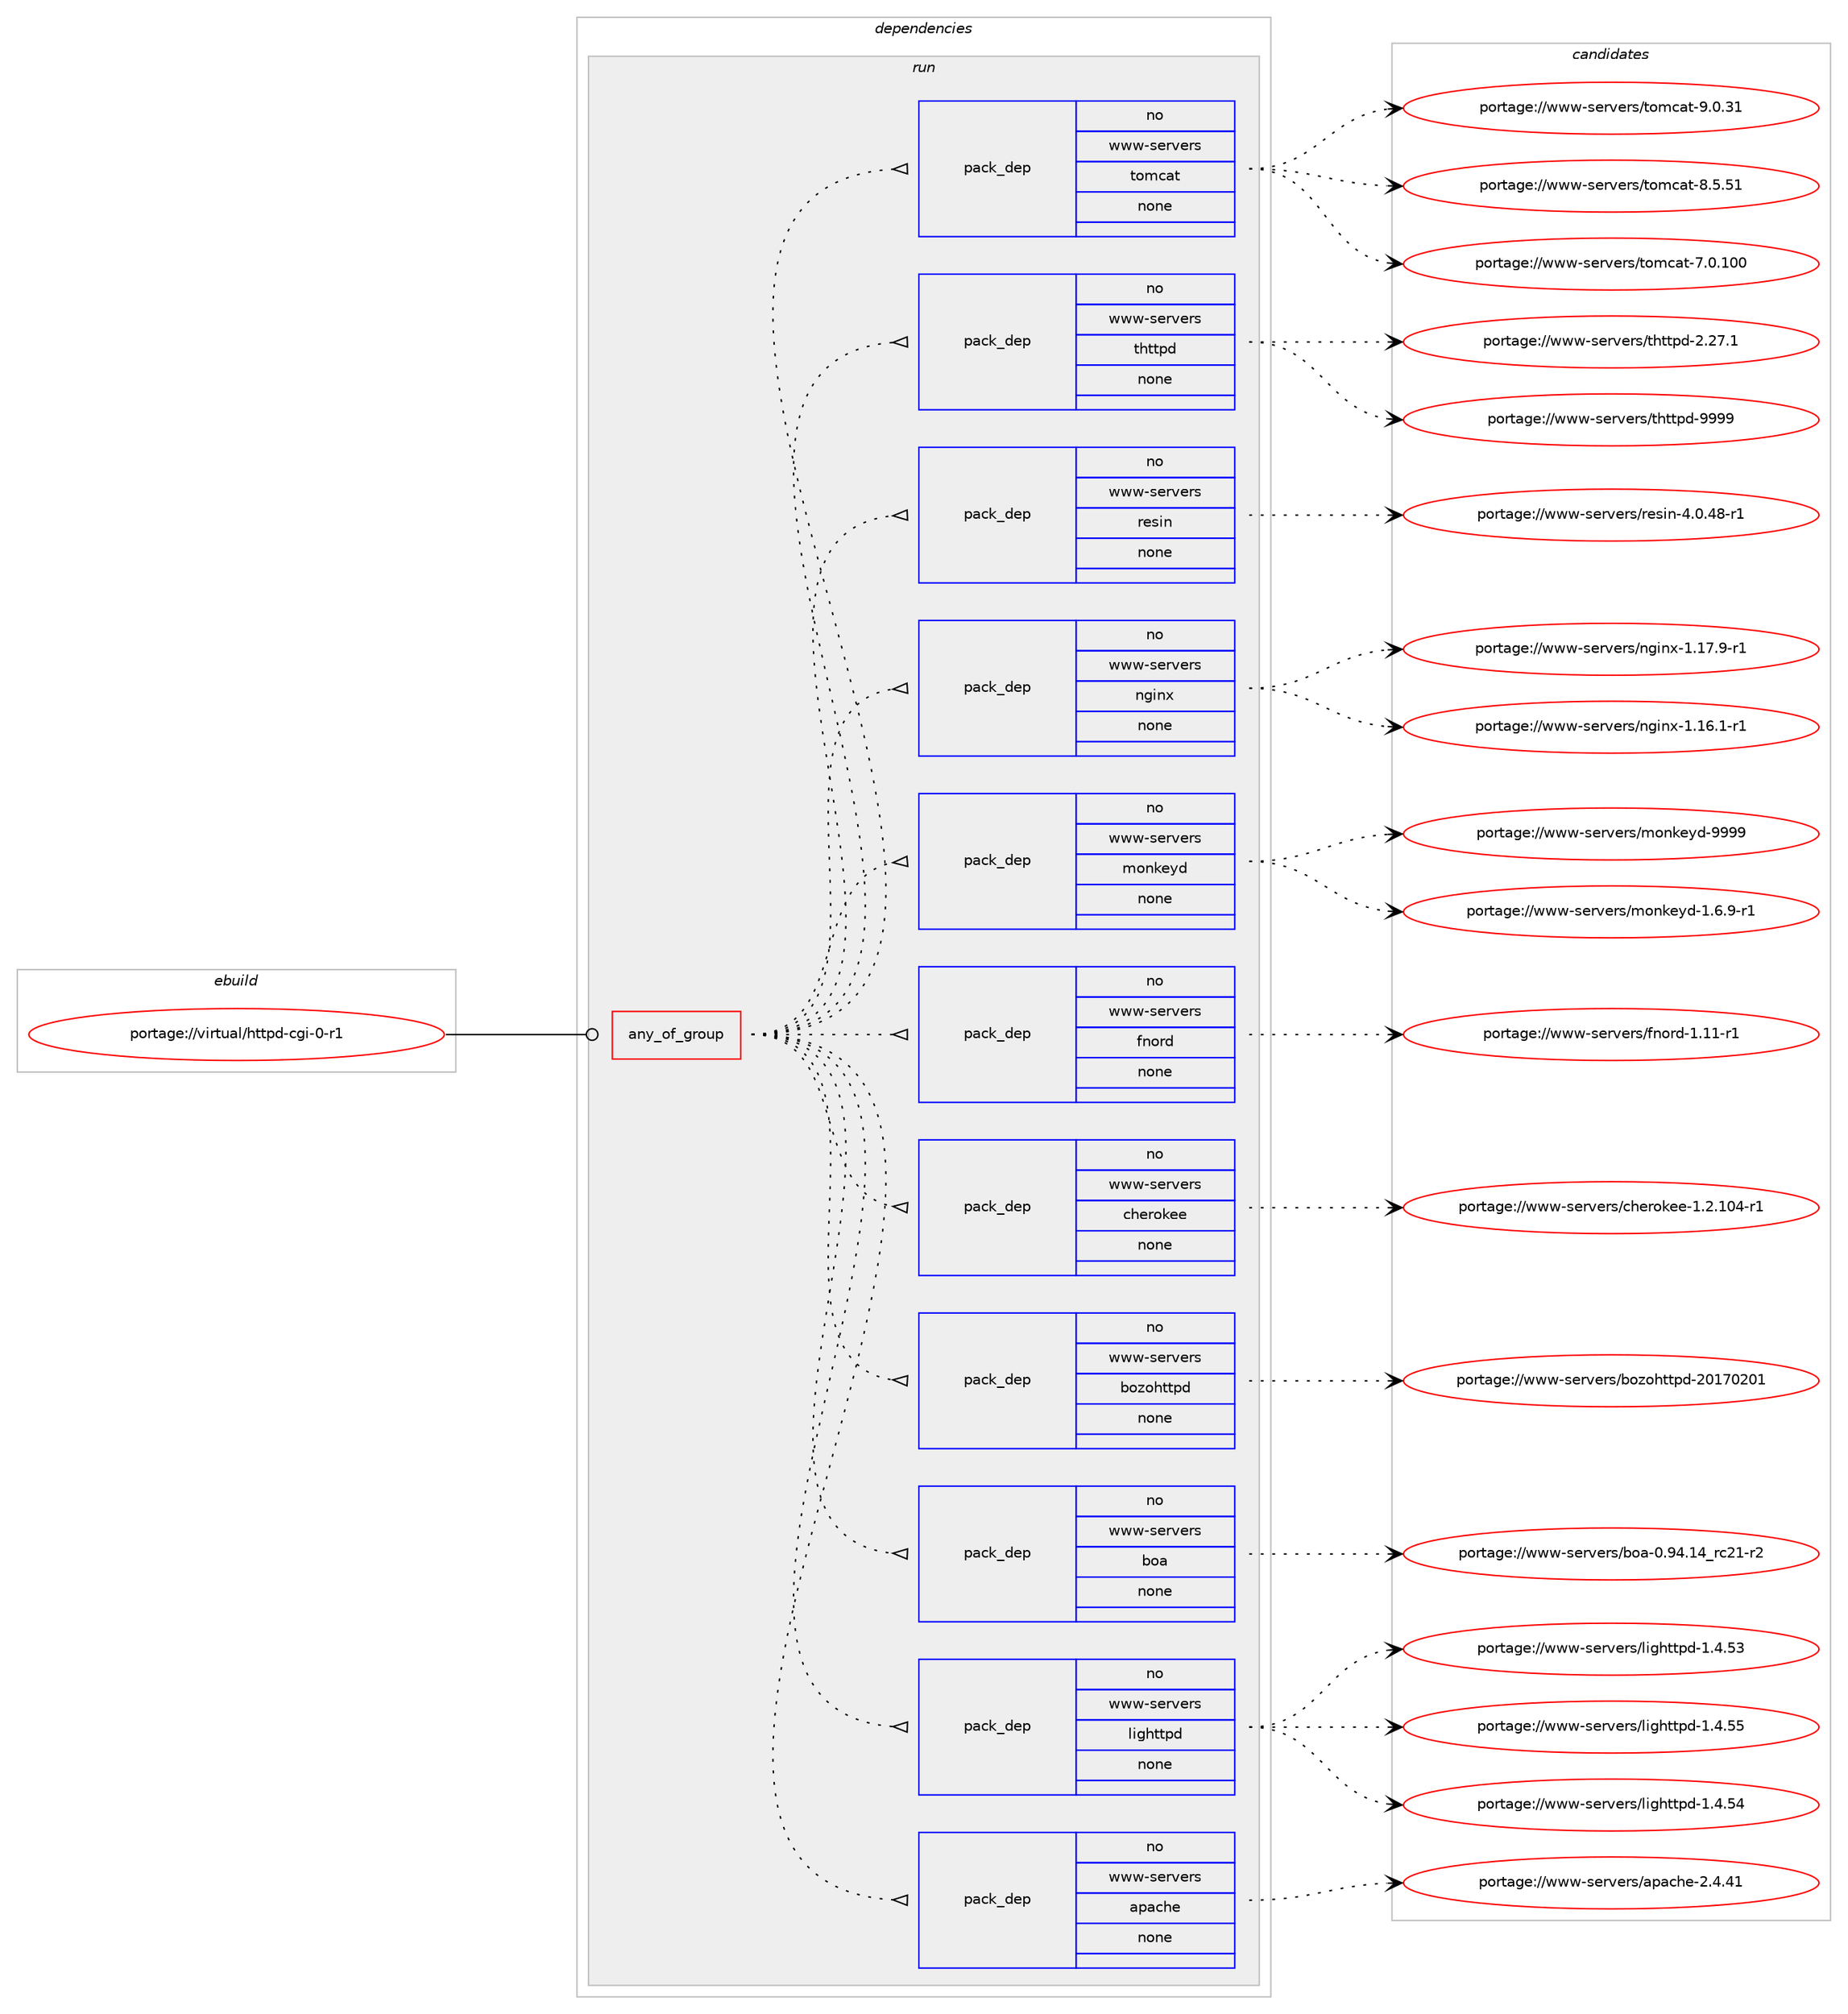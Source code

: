 digraph prolog {

# *************
# Graph options
# *************

newrank=true;
concentrate=true;
compound=true;
graph [rankdir=LR,fontname=Helvetica,fontsize=10,ranksep=1.5];#, ranksep=2.5, nodesep=0.2];
edge  [arrowhead=vee];
node  [fontname=Helvetica,fontsize=10];

# **********
# The ebuild
# **********

subgraph cluster_leftcol {
color=gray;
rank=same;
label=<<i>ebuild</i>>;
id [label="portage://virtual/httpd-cgi-0-r1", color=red, width=4, href="../virtual/httpd-cgi-0-r1.svg"];
}

# ****************
# The dependencies
# ****************

subgraph cluster_midcol {
color=gray;
label=<<i>dependencies</i>>;
subgraph cluster_compile {
fillcolor="#eeeeee";
style=filled;
label=<<i>compile</i>>;
}
subgraph cluster_compileandrun {
fillcolor="#eeeeee";
style=filled;
label=<<i>compile and run</i>>;
}
subgraph cluster_run {
fillcolor="#eeeeee";
style=filled;
label=<<i>run</i>>;
subgraph any533 {
dependency20929 [label=<<TABLE BORDER="0" CELLBORDER="1" CELLSPACING="0" CELLPADDING="4"><TR><TD CELLPADDING="10">any_of_group</TD></TR></TABLE>>, shape=none, color=red];subgraph pack17308 {
dependency20930 [label=<<TABLE BORDER="0" CELLBORDER="1" CELLSPACING="0" CELLPADDING="4" WIDTH="220"><TR><TD ROWSPAN="6" CELLPADDING="30">pack_dep</TD></TR><TR><TD WIDTH="110">no</TD></TR><TR><TD>www-servers</TD></TR><TR><TD>apache</TD></TR><TR><TD>none</TD></TR><TR><TD></TD></TR></TABLE>>, shape=none, color=blue];
}
dependency20929:e -> dependency20930:w [weight=20,style="dotted",arrowhead="oinv"];
subgraph pack17309 {
dependency20931 [label=<<TABLE BORDER="0" CELLBORDER="1" CELLSPACING="0" CELLPADDING="4" WIDTH="220"><TR><TD ROWSPAN="6" CELLPADDING="30">pack_dep</TD></TR><TR><TD WIDTH="110">no</TD></TR><TR><TD>www-servers</TD></TR><TR><TD>lighttpd</TD></TR><TR><TD>none</TD></TR><TR><TD></TD></TR></TABLE>>, shape=none, color=blue];
}
dependency20929:e -> dependency20931:w [weight=20,style="dotted",arrowhead="oinv"];
subgraph pack17310 {
dependency20932 [label=<<TABLE BORDER="0" CELLBORDER="1" CELLSPACING="0" CELLPADDING="4" WIDTH="220"><TR><TD ROWSPAN="6" CELLPADDING="30">pack_dep</TD></TR><TR><TD WIDTH="110">no</TD></TR><TR><TD>www-servers</TD></TR><TR><TD>boa</TD></TR><TR><TD>none</TD></TR><TR><TD></TD></TR></TABLE>>, shape=none, color=blue];
}
dependency20929:e -> dependency20932:w [weight=20,style="dotted",arrowhead="oinv"];
subgraph pack17311 {
dependency20933 [label=<<TABLE BORDER="0" CELLBORDER="1" CELLSPACING="0" CELLPADDING="4" WIDTH="220"><TR><TD ROWSPAN="6" CELLPADDING="30">pack_dep</TD></TR><TR><TD WIDTH="110">no</TD></TR><TR><TD>www-servers</TD></TR><TR><TD>bozohttpd</TD></TR><TR><TD>none</TD></TR><TR><TD></TD></TR></TABLE>>, shape=none, color=blue];
}
dependency20929:e -> dependency20933:w [weight=20,style="dotted",arrowhead="oinv"];
subgraph pack17312 {
dependency20934 [label=<<TABLE BORDER="0" CELLBORDER="1" CELLSPACING="0" CELLPADDING="4" WIDTH="220"><TR><TD ROWSPAN="6" CELLPADDING="30">pack_dep</TD></TR><TR><TD WIDTH="110">no</TD></TR><TR><TD>www-servers</TD></TR><TR><TD>cherokee</TD></TR><TR><TD>none</TD></TR><TR><TD></TD></TR></TABLE>>, shape=none, color=blue];
}
dependency20929:e -> dependency20934:w [weight=20,style="dotted",arrowhead="oinv"];
subgraph pack17313 {
dependency20935 [label=<<TABLE BORDER="0" CELLBORDER="1" CELLSPACING="0" CELLPADDING="4" WIDTH="220"><TR><TD ROWSPAN="6" CELLPADDING="30">pack_dep</TD></TR><TR><TD WIDTH="110">no</TD></TR><TR><TD>www-servers</TD></TR><TR><TD>fnord</TD></TR><TR><TD>none</TD></TR><TR><TD></TD></TR></TABLE>>, shape=none, color=blue];
}
dependency20929:e -> dependency20935:w [weight=20,style="dotted",arrowhead="oinv"];
subgraph pack17314 {
dependency20936 [label=<<TABLE BORDER="0" CELLBORDER="1" CELLSPACING="0" CELLPADDING="4" WIDTH="220"><TR><TD ROWSPAN="6" CELLPADDING="30">pack_dep</TD></TR><TR><TD WIDTH="110">no</TD></TR><TR><TD>www-servers</TD></TR><TR><TD>monkeyd</TD></TR><TR><TD>none</TD></TR><TR><TD></TD></TR></TABLE>>, shape=none, color=blue];
}
dependency20929:e -> dependency20936:w [weight=20,style="dotted",arrowhead="oinv"];
subgraph pack17315 {
dependency20937 [label=<<TABLE BORDER="0" CELLBORDER="1" CELLSPACING="0" CELLPADDING="4" WIDTH="220"><TR><TD ROWSPAN="6" CELLPADDING="30">pack_dep</TD></TR><TR><TD WIDTH="110">no</TD></TR><TR><TD>www-servers</TD></TR><TR><TD>nginx</TD></TR><TR><TD>none</TD></TR><TR><TD></TD></TR></TABLE>>, shape=none, color=blue];
}
dependency20929:e -> dependency20937:w [weight=20,style="dotted",arrowhead="oinv"];
subgraph pack17316 {
dependency20938 [label=<<TABLE BORDER="0" CELLBORDER="1" CELLSPACING="0" CELLPADDING="4" WIDTH="220"><TR><TD ROWSPAN="6" CELLPADDING="30">pack_dep</TD></TR><TR><TD WIDTH="110">no</TD></TR><TR><TD>www-servers</TD></TR><TR><TD>resin</TD></TR><TR><TD>none</TD></TR><TR><TD></TD></TR></TABLE>>, shape=none, color=blue];
}
dependency20929:e -> dependency20938:w [weight=20,style="dotted",arrowhead="oinv"];
subgraph pack17317 {
dependency20939 [label=<<TABLE BORDER="0" CELLBORDER="1" CELLSPACING="0" CELLPADDING="4" WIDTH="220"><TR><TD ROWSPAN="6" CELLPADDING="30">pack_dep</TD></TR><TR><TD WIDTH="110">no</TD></TR><TR><TD>www-servers</TD></TR><TR><TD>thttpd</TD></TR><TR><TD>none</TD></TR><TR><TD></TD></TR></TABLE>>, shape=none, color=blue];
}
dependency20929:e -> dependency20939:w [weight=20,style="dotted",arrowhead="oinv"];
subgraph pack17318 {
dependency20940 [label=<<TABLE BORDER="0" CELLBORDER="1" CELLSPACING="0" CELLPADDING="4" WIDTH="220"><TR><TD ROWSPAN="6" CELLPADDING="30">pack_dep</TD></TR><TR><TD WIDTH="110">no</TD></TR><TR><TD>www-servers</TD></TR><TR><TD>tomcat</TD></TR><TR><TD>none</TD></TR><TR><TD></TD></TR></TABLE>>, shape=none, color=blue];
}
dependency20929:e -> dependency20940:w [weight=20,style="dotted",arrowhead="oinv"];
}
id:e -> dependency20929:w [weight=20,style="solid",arrowhead="odot"];
}
}

# **************
# The candidates
# **************

subgraph cluster_choices {
rank=same;
color=gray;
label=<<i>candidates</i>>;

subgraph choice17308 {
color=black;
nodesep=1;
choice119119119451151011141181011141154797112979910410145504652465249 [label="portage://www-servers/apache-2.4.41", color=red, width=4,href="../www-servers/apache-2.4.41.svg"];
dependency20930:e -> choice119119119451151011141181011141154797112979910410145504652465249:w [style=dotted,weight="100"];
}
subgraph choice17309 {
color=black;
nodesep=1;
choice119119119451151011141181011141154710810510310411611611210045494652465353 [label="portage://www-servers/lighttpd-1.4.55", color=red, width=4,href="../www-servers/lighttpd-1.4.55.svg"];
choice119119119451151011141181011141154710810510310411611611210045494652465352 [label="portage://www-servers/lighttpd-1.4.54", color=red, width=4,href="../www-servers/lighttpd-1.4.54.svg"];
choice119119119451151011141181011141154710810510310411611611210045494652465351 [label="portage://www-servers/lighttpd-1.4.53", color=red, width=4,href="../www-servers/lighttpd-1.4.53.svg"];
dependency20931:e -> choice119119119451151011141181011141154710810510310411611611210045494652465353:w [style=dotted,weight="100"];
dependency20931:e -> choice119119119451151011141181011141154710810510310411611611210045494652465352:w [style=dotted,weight="100"];
dependency20931:e -> choice119119119451151011141181011141154710810510310411611611210045494652465351:w [style=dotted,weight="100"];
}
subgraph choice17310 {
color=black;
nodesep=1;
choice119119119451151011141181011141154798111974548465752464952951149950494511450 [label="portage://www-servers/boa-0.94.14_rc21-r2", color=red, width=4,href="../www-servers/boa-0.94.14_rc21-r2.svg"];
dependency20932:e -> choice119119119451151011141181011141154798111974548465752464952951149950494511450:w [style=dotted,weight="100"];
}
subgraph choice17311 {
color=black;
nodesep=1;
choice119119119451151011141181011141154798111122111104116116112100455048495548504849 [label="portage://www-servers/bozohttpd-20170201", color=red, width=4,href="../www-servers/bozohttpd-20170201.svg"];
dependency20933:e -> choice119119119451151011141181011141154798111122111104116116112100455048495548504849:w [style=dotted,weight="100"];
}
subgraph choice17312 {
color=black;
nodesep=1;
choice11911911945115101114118101114115479910410111411110710110145494650464948524511449 [label="portage://www-servers/cherokee-1.2.104-r1", color=red, width=4,href="../www-servers/cherokee-1.2.104-r1.svg"];
dependency20934:e -> choice11911911945115101114118101114115479910410111411110710110145494650464948524511449:w [style=dotted,weight="100"];
}
subgraph choice17313 {
color=black;
nodesep=1;
choice119119119451151011141181011141154710211011111410045494649494511449 [label="portage://www-servers/fnord-1.11-r1", color=red, width=4,href="../www-servers/fnord-1.11-r1.svg"];
dependency20935:e -> choice119119119451151011141181011141154710211011111410045494649494511449:w [style=dotted,weight="100"];
}
subgraph choice17314 {
color=black;
nodesep=1;
choice11911911945115101114118101114115471091111101071011211004557575757 [label="portage://www-servers/monkeyd-9999", color=red, width=4,href="../www-servers/monkeyd-9999.svg"];
choice11911911945115101114118101114115471091111101071011211004549465446574511449 [label="portage://www-servers/monkeyd-1.6.9-r1", color=red, width=4,href="../www-servers/monkeyd-1.6.9-r1.svg"];
dependency20936:e -> choice11911911945115101114118101114115471091111101071011211004557575757:w [style=dotted,weight="100"];
dependency20936:e -> choice11911911945115101114118101114115471091111101071011211004549465446574511449:w [style=dotted,weight="100"];
}
subgraph choice17315 {
color=black;
nodesep=1;
choice1191191194511510111411810111411547110103105110120454946495546574511449 [label="portage://www-servers/nginx-1.17.9-r1", color=red, width=4,href="../www-servers/nginx-1.17.9-r1.svg"];
choice1191191194511510111411810111411547110103105110120454946495446494511449 [label="portage://www-servers/nginx-1.16.1-r1", color=red, width=4,href="../www-servers/nginx-1.16.1-r1.svg"];
dependency20937:e -> choice1191191194511510111411810111411547110103105110120454946495546574511449:w [style=dotted,weight="100"];
dependency20937:e -> choice1191191194511510111411810111411547110103105110120454946495446494511449:w [style=dotted,weight="100"];
}
subgraph choice17316 {
color=black;
nodesep=1;
choice1191191194511510111411810111411547114101115105110455246484652564511449 [label="portage://www-servers/resin-4.0.48-r1", color=red, width=4,href="../www-servers/resin-4.0.48-r1.svg"];
dependency20938:e -> choice1191191194511510111411810111411547114101115105110455246484652564511449:w [style=dotted,weight="100"];
}
subgraph choice17317 {
color=black;
nodesep=1;
choice11911911945115101114118101114115471161041161161121004557575757 [label="portage://www-servers/thttpd-9999", color=red, width=4,href="../www-servers/thttpd-9999.svg"];
choice119119119451151011141181011141154711610411611611210045504650554649 [label="portage://www-servers/thttpd-2.27.1", color=red, width=4,href="../www-servers/thttpd-2.27.1.svg"];
dependency20939:e -> choice11911911945115101114118101114115471161041161161121004557575757:w [style=dotted,weight="100"];
dependency20939:e -> choice119119119451151011141181011141154711610411611611210045504650554649:w [style=dotted,weight="100"];
}
subgraph choice17318 {
color=black;
nodesep=1;
choice1191191194511510111411810111411547116111109999711645574648465149 [label="portage://www-servers/tomcat-9.0.31", color=red, width=4,href="../www-servers/tomcat-9.0.31.svg"];
choice1191191194511510111411810111411547116111109999711645564653465349 [label="portage://www-servers/tomcat-8.5.51", color=red, width=4,href="../www-servers/tomcat-8.5.51.svg"];
choice119119119451151011141181011141154711611110999971164555464846494848 [label="portage://www-servers/tomcat-7.0.100", color=red, width=4,href="../www-servers/tomcat-7.0.100.svg"];
dependency20940:e -> choice1191191194511510111411810111411547116111109999711645574648465149:w [style=dotted,weight="100"];
dependency20940:e -> choice1191191194511510111411810111411547116111109999711645564653465349:w [style=dotted,weight="100"];
dependency20940:e -> choice119119119451151011141181011141154711611110999971164555464846494848:w [style=dotted,weight="100"];
}
}

}

